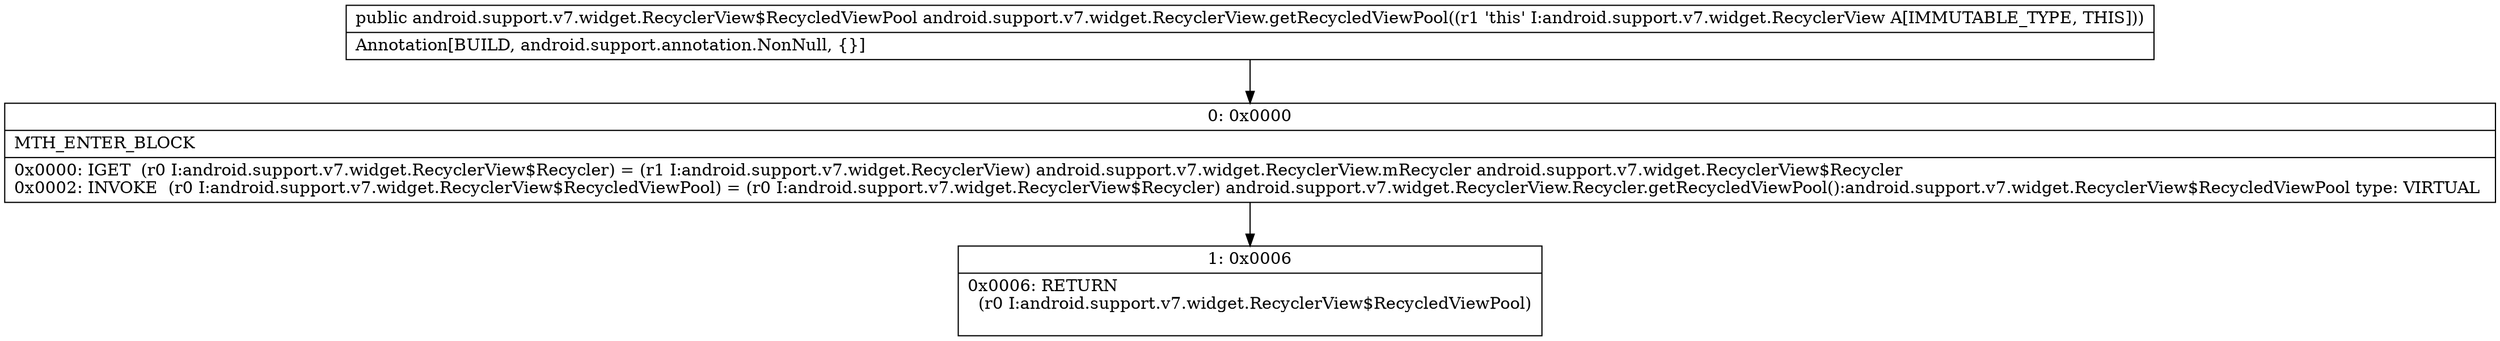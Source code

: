 digraph "CFG forandroid.support.v7.widget.RecyclerView.getRecycledViewPool()Landroid\/support\/v7\/widget\/RecyclerView$RecycledViewPool;" {
Node_0 [shape=record,label="{0\:\ 0x0000|MTH_ENTER_BLOCK\l|0x0000: IGET  (r0 I:android.support.v7.widget.RecyclerView$Recycler) = (r1 I:android.support.v7.widget.RecyclerView) android.support.v7.widget.RecyclerView.mRecycler android.support.v7.widget.RecyclerView$Recycler \l0x0002: INVOKE  (r0 I:android.support.v7.widget.RecyclerView$RecycledViewPool) = (r0 I:android.support.v7.widget.RecyclerView$Recycler) android.support.v7.widget.RecyclerView.Recycler.getRecycledViewPool():android.support.v7.widget.RecyclerView$RecycledViewPool type: VIRTUAL \l}"];
Node_1 [shape=record,label="{1\:\ 0x0006|0x0006: RETURN  \l  (r0 I:android.support.v7.widget.RecyclerView$RecycledViewPool)\l \l}"];
MethodNode[shape=record,label="{public android.support.v7.widget.RecyclerView$RecycledViewPool android.support.v7.widget.RecyclerView.getRecycledViewPool((r1 'this' I:android.support.v7.widget.RecyclerView A[IMMUTABLE_TYPE, THIS]))  | Annotation[BUILD, android.support.annotation.NonNull, \{\}]\l}"];
MethodNode -> Node_0;
Node_0 -> Node_1;
}

